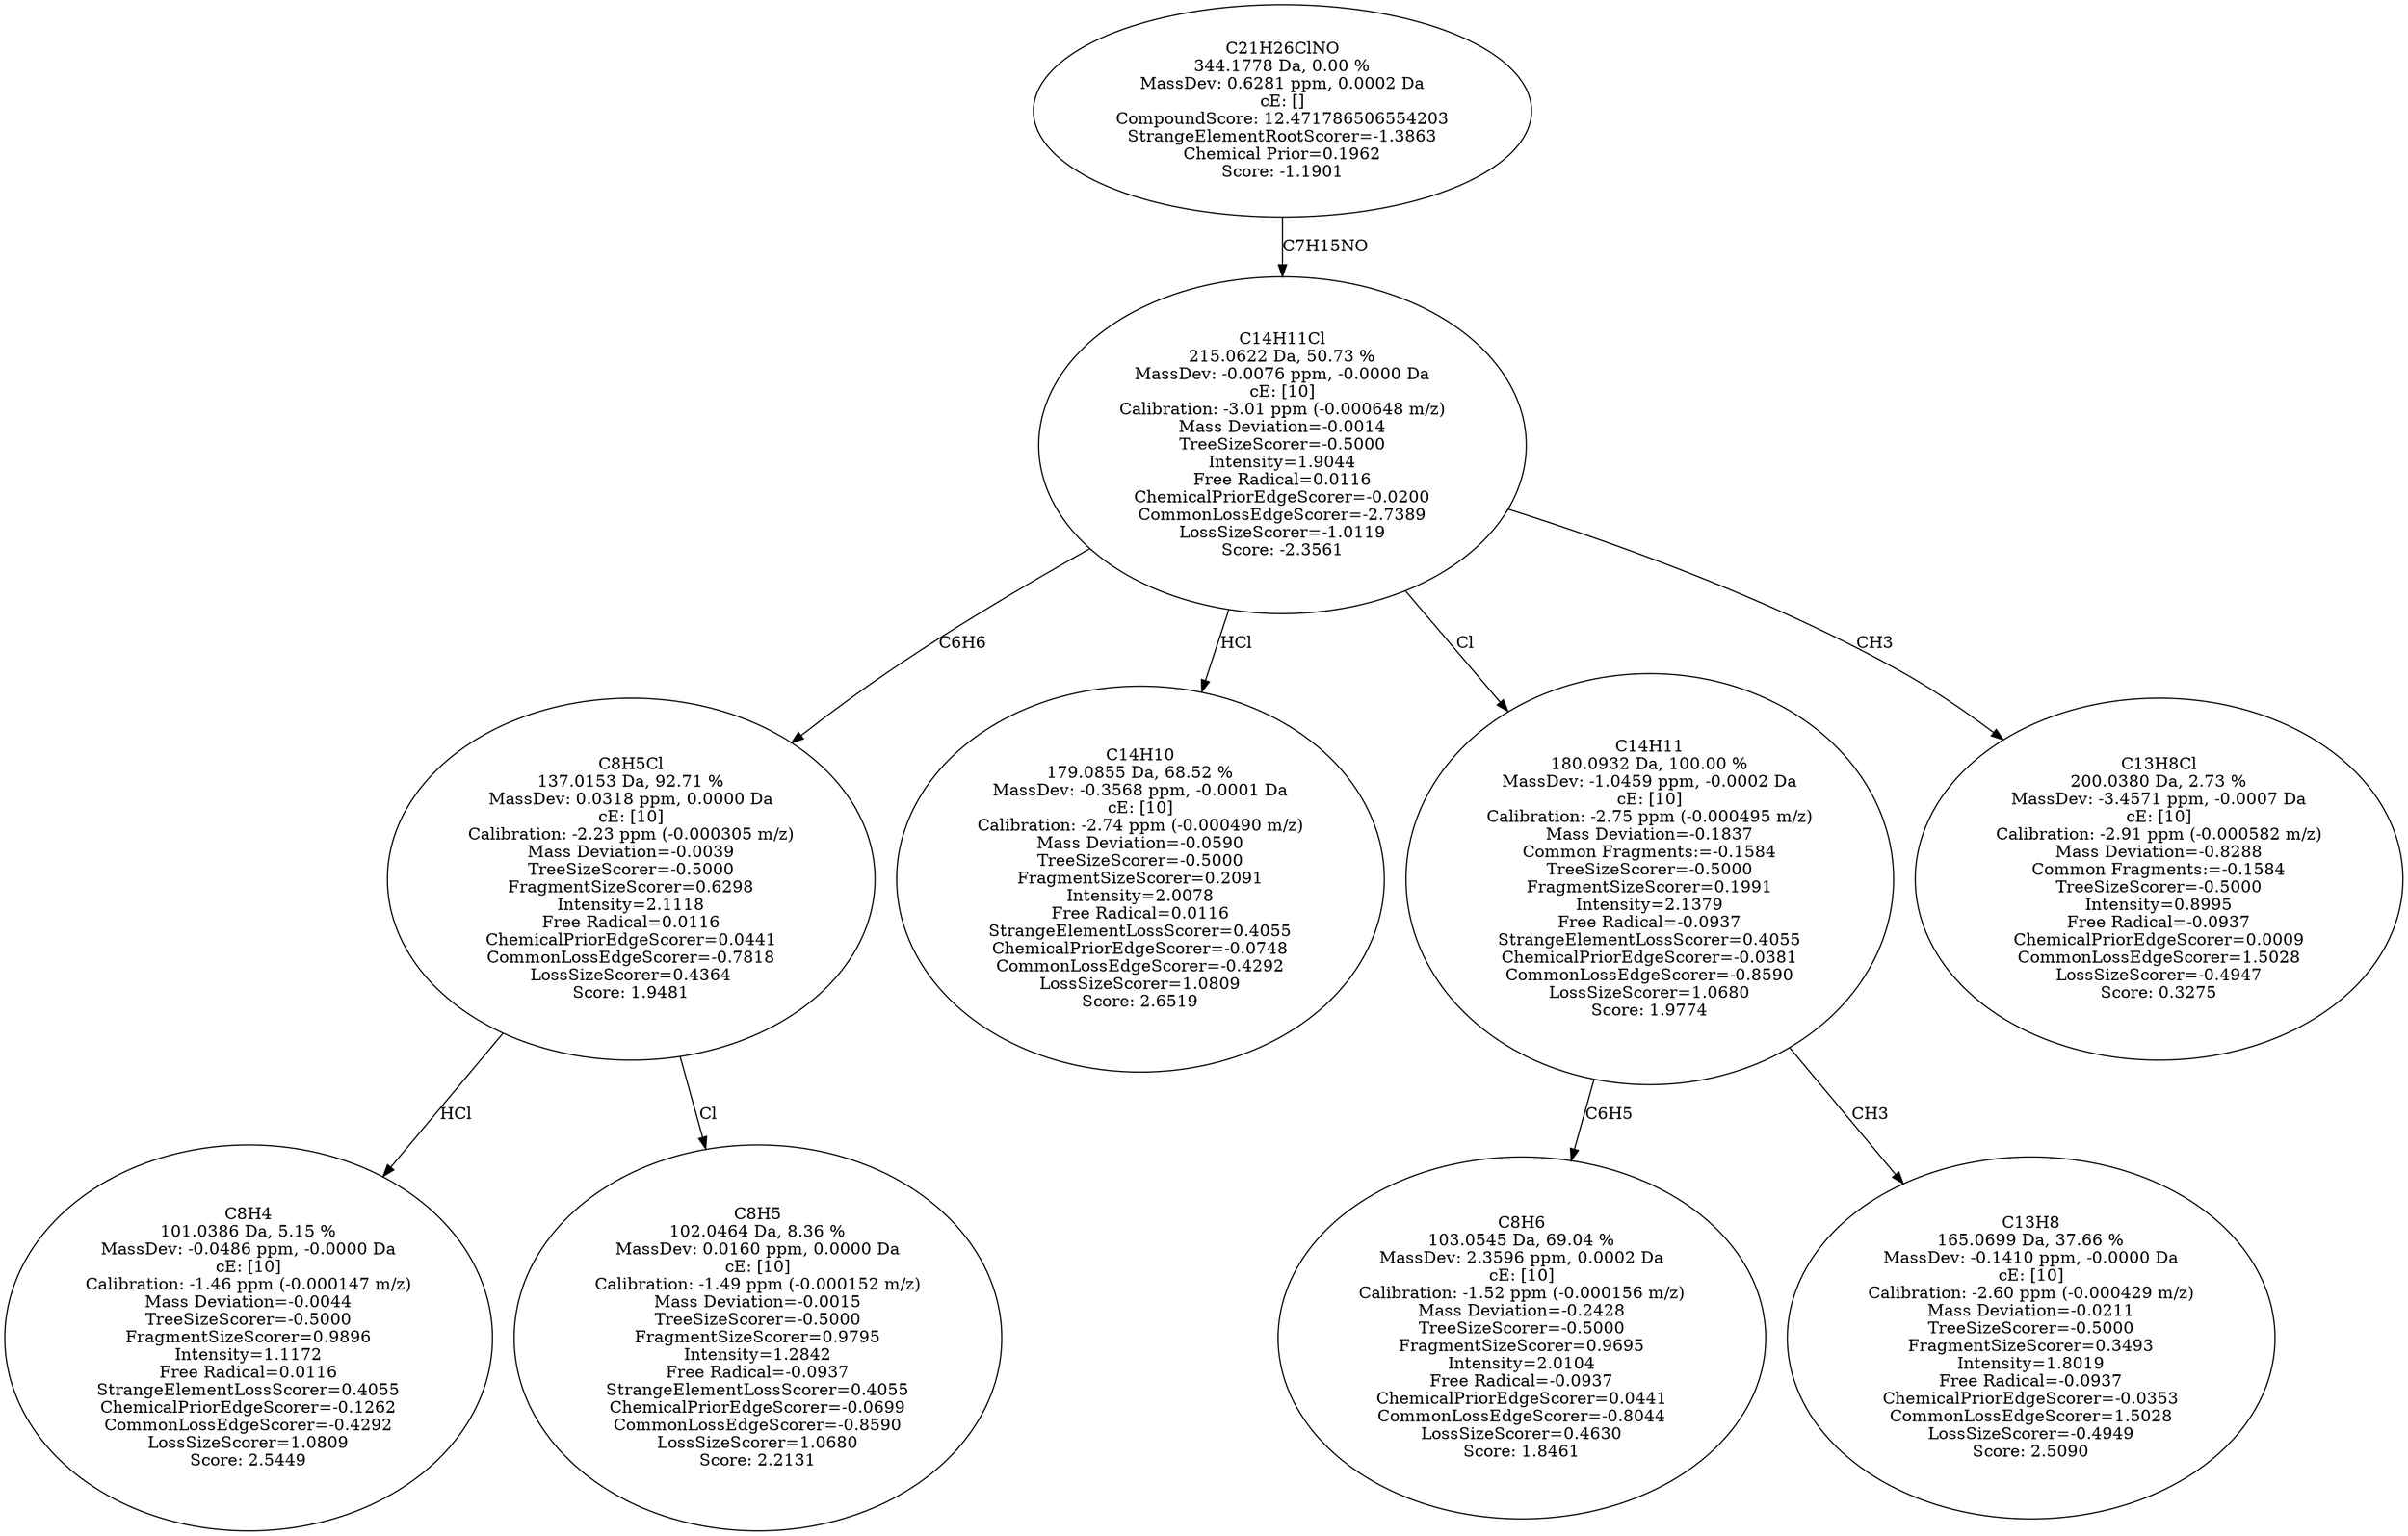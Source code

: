 strict digraph {
v1 [label="C8H4\n101.0386 Da, 5.15 %\nMassDev: -0.0486 ppm, -0.0000 Da\ncE: [10]\nCalibration: -1.46 ppm (-0.000147 m/z)\nMass Deviation=-0.0044\nTreeSizeScorer=-0.5000\nFragmentSizeScorer=0.9896\nIntensity=1.1172\nFree Radical=0.0116\nStrangeElementLossScorer=0.4055\nChemicalPriorEdgeScorer=-0.1262\nCommonLossEdgeScorer=-0.4292\nLossSizeScorer=1.0809\nScore: 2.5449"];
v2 [label="C8H5\n102.0464 Da, 8.36 %\nMassDev: 0.0160 ppm, 0.0000 Da\ncE: [10]\nCalibration: -1.49 ppm (-0.000152 m/z)\nMass Deviation=-0.0015\nTreeSizeScorer=-0.5000\nFragmentSizeScorer=0.9795\nIntensity=1.2842\nFree Radical=-0.0937\nStrangeElementLossScorer=0.4055\nChemicalPriorEdgeScorer=-0.0699\nCommonLossEdgeScorer=-0.8590\nLossSizeScorer=1.0680\nScore: 2.2131"];
v3 [label="C8H5Cl\n137.0153 Da, 92.71 %\nMassDev: 0.0318 ppm, 0.0000 Da\ncE: [10]\nCalibration: -2.23 ppm (-0.000305 m/z)\nMass Deviation=-0.0039\nTreeSizeScorer=-0.5000\nFragmentSizeScorer=0.6298\nIntensity=2.1118\nFree Radical=0.0116\nChemicalPriorEdgeScorer=0.0441\nCommonLossEdgeScorer=-0.7818\nLossSizeScorer=0.4364\nScore: 1.9481"];
v4 [label="C14H10\n179.0855 Da, 68.52 %\nMassDev: -0.3568 ppm, -0.0001 Da\ncE: [10]\nCalibration: -2.74 ppm (-0.000490 m/z)\nMass Deviation=-0.0590\nTreeSizeScorer=-0.5000\nFragmentSizeScorer=0.2091\nIntensity=2.0078\nFree Radical=0.0116\nStrangeElementLossScorer=0.4055\nChemicalPriorEdgeScorer=-0.0748\nCommonLossEdgeScorer=-0.4292\nLossSizeScorer=1.0809\nScore: 2.6519"];
v5 [label="C8H6\n103.0545 Da, 69.04 %\nMassDev: 2.3596 ppm, 0.0002 Da\ncE: [10]\nCalibration: -1.52 ppm (-0.000156 m/z)\nMass Deviation=-0.2428\nTreeSizeScorer=-0.5000\nFragmentSizeScorer=0.9695\nIntensity=2.0104\nFree Radical=-0.0937\nChemicalPriorEdgeScorer=0.0441\nCommonLossEdgeScorer=-0.8044\nLossSizeScorer=0.4630\nScore: 1.8461"];
v6 [label="C13H8\n165.0699 Da, 37.66 %\nMassDev: -0.1410 ppm, -0.0000 Da\ncE: [10]\nCalibration: -2.60 ppm (-0.000429 m/z)\nMass Deviation=-0.0211\nTreeSizeScorer=-0.5000\nFragmentSizeScorer=0.3493\nIntensity=1.8019\nFree Radical=-0.0937\nChemicalPriorEdgeScorer=-0.0353\nCommonLossEdgeScorer=1.5028\nLossSizeScorer=-0.4949\nScore: 2.5090"];
v7 [label="C14H11\n180.0932 Da, 100.00 %\nMassDev: -1.0459 ppm, -0.0002 Da\ncE: [10]\nCalibration: -2.75 ppm (-0.000495 m/z)\nMass Deviation=-0.1837\nCommon Fragments:=-0.1584\nTreeSizeScorer=-0.5000\nFragmentSizeScorer=0.1991\nIntensity=2.1379\nFree Radical=-0.0937\nStrangeElementLossScorer=0.4055\nChemicalPriorEdgeScorer=-0.0381\nCommonLossEdgeScorer=-0.8590\nLossSizeScorer=1.0680\nScore: 1.9774"];
v8 [label="C13H8Cl\n200.0380 Da, 2.73 %\nMassDev: -3.4571 ppm, -0.0007 Da\ncE: [10]\nCalibration: -2.91 ppm (-0.000582 m/z)\nMass Deviation=-0.8288\nCommon Fragments:=-0.1584\nTreeSizeScorer=-0.5000\nIntensity=0.8995\nFree Radical=-0.0937\nChemicalPriorEdgeScorer=0.0009\nCommonLossEdgeScorer=1.5028\nLossSizeScorer=-0.4947\nScore: 0.3275"];
v9 [label="C14H11Cl\n215.0622 Da, 50.73 %\nMassDev: -0.0076 ppm, -0.0000 Da\ncE: [10]\nCalibration: -3.01 ppm (-0.000648 m/z)\nMass Deviation=-0.0014\nTreeSizeScorer=-0.5000\nIntensity=1.9044\nFree Radical=0.0116\nChemicalPriorEdgeScorer=-0.0200\nCommonLossEdgeScorer=-2.7389\nLossSizeScorer=-1.0119\nScore: -2.3561"];
v10 [label="C21H26ClNO\n344.1778 Da, 0.00 %\nMassDev: 0.6281 ppm, 0.0002 Da\ncE: []\nCompoundScore: 12.471786506554203\nStrangeElementRootScorer=-1.3863\nChemical Prior=0.1962\nScore: -1.1901"];
v3 -> v1 [label="HCl"];
v3 -> v2 [label="Cl"];
v9 -> v3 [label="C6H6"];
v9 -> v4 [label="HCl"];
v7 -> v5 [label="C6H5"];
v7 -> v6 [label="CH3"];
v9 -> v7 [label="Cl"];
v9 -> v8 [label="CH3"];
v10 -> v9 [label="C7H15NO"];
}